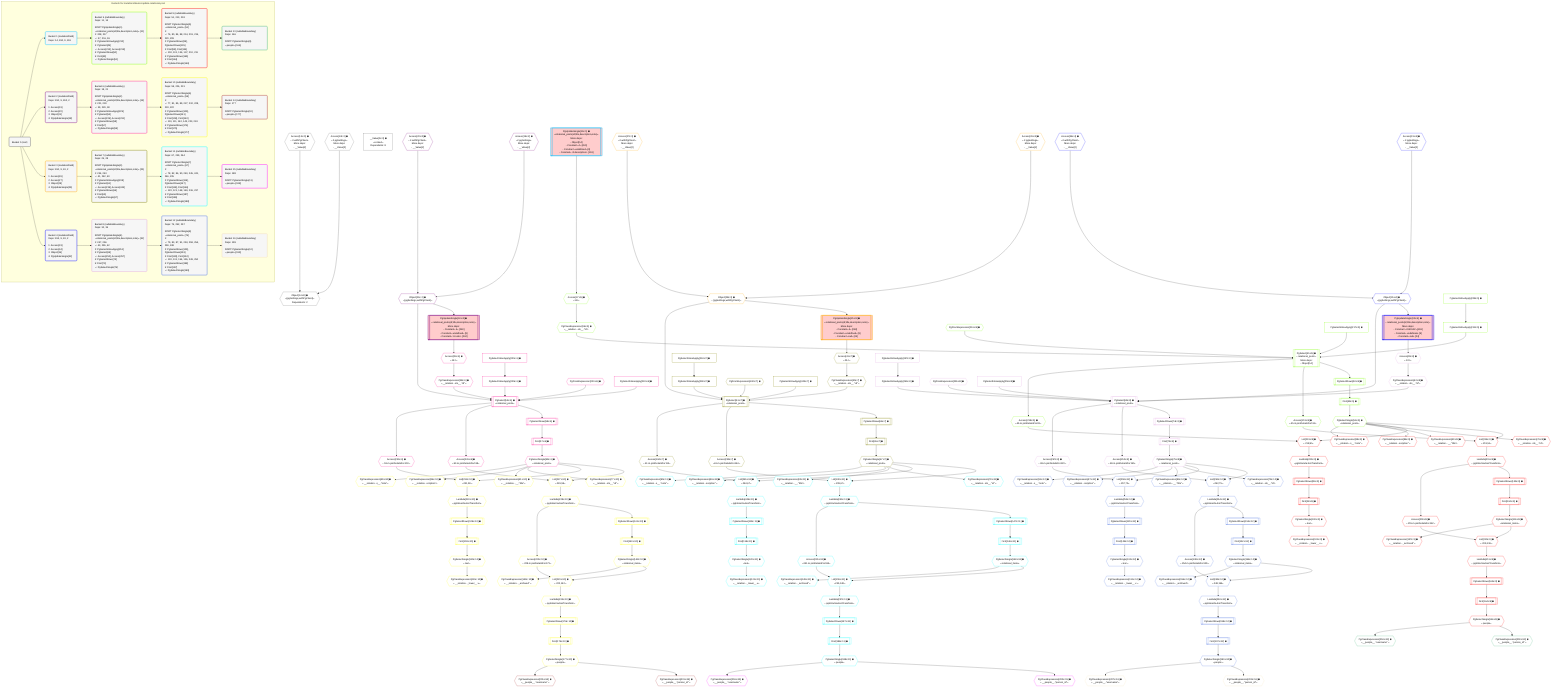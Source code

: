 %%{init: {'themeVariables': { 'fontSize': '12px'}}}%%
graph TD
    classDef path fill:#eee,stroke:#000,color:#000
    classDef plan fill:#fff,stroke-width:1px,color:#000
    classDef itemplan fill:#fff,stroke-width:2px,color:#000
    classDef unbatchedplan fill:#dff,stroke-width:1px,color:#000
    classDef sideeffectplan fill:#fcc,stroke-width:2px,color:#000
    classDef bucket fill:#f6f6f6,color:#000,stroke-width:2px,text-align:left

    subgraph "Buckets for mutations/basics/update-relational-post"
    Bucket0("Bucket 0 (root)"):::bucket
    Bucket1("Bucket 1 (mutationField)<br />Deps: 14, 260, 9, 261"):::bucket
    Bucket2("Bucket 2 (mutationField)<br />Deps: 260, 9, 262, 2<br /><br />1: Access[19]<br />2: Access[20]<br />3: Object[21]<br />4: PgUpdateSingle[18]"):::bucket
    Bucket3("Bucket 3 (mutationField)<br />Deps: 260, 9, 24, 2<br /><br />1: Access[26]<br />2: Access[27]<br />3: Object[28]<br />4: PgUpdateSingle[25]"):::bucket
    Bucket4("Bucket 4 (mutationField)<br />Deps: 263, 9, 24, 2<br /><br />1: Access[33]<br />2: Access[34]<br />3: Object[35]<br />4: PgUpdateSingle[32]"):::bucket
    Bucket5("Bucket 5 (nullableBoundary)<br />Deps: 11, 14<br /><br />ROOT PgUpdateSingle{1}ᐸrelational_posts(id;title,description,note)ᐳ[11]<br />1: 208, 217<br />ᐳ: 37, 216, 36<br />2: PgSelectInlineApply[212]<br />3: PgSelect[45]<br />ᐳ: Access[213], Access[218]<br />4: PgSelectRows[50]<br />5: First[49]<br />ᐳ: PgSelectSingle[51]"):::bucket
    Bucket6("Bucket 6 (nullableBoundary)<br />Deps: 18, 21<br /><br />ROOT PgUpdateSingle{2}ᐸrelational_posts(id;title,description,note)ᐳ[18]<br />1: 221, 230<br />ᐳ: 39, 229, 38<br />2: PgSelectInlineApply[225]<br />3: PgSelect[53]<br />ᐳ: Access[226], Access[231]<br />4: PgSelectRows[58]<br />5: First[57]<br />ᐳ: PgSelectSingle[59]"):::bucket
    Bucket7("Bucket 7 (nullableBoundary)<br />Deps: 25, 28<br /><br />ROOT PgUpdateSingle{3}ᐸrelational_posts(id;title,description,note)ᐳ[25]<br />1: 234, 243<br />ᐳ: 41, 242, 40<br />2: PgSelectInlineApply[238]<br />3: PgSelect[61]<br />ᐳ: Access[239], Access[244]<br />4: PgSelectRows[66]<br />5: First[65]<br />ᐳ: PgSelectSingle[67]"):::bucket
    Bucket8("Bucket 8 (nullableBoundary)<br />Deps: 32, 35<br /><br />ROOT PgUpdateSingle{4}ᐸrelational_posts(id;title,description,note)ᐳ[32]<br />1: 247, 256<br />ᐳ: 43, 255, 42<br />2: PgSelectInlineApply[251]<br />3: PgSelect[69]<br />ᐳ: Access[252], Access[257]<br />4: PgSelectRows[74]<br />5: First[73]<br />ᐳ: PgSelectSingle[75]"):::bucket
    Bucket9("Bucket 9 (nullableBoundary)<br />Deps: 51, 213, 218<br /><br />ROOT PgSelectSingle{5}ᐸrelational_postsᐳ[51]<br />1: <br />ᐳ: 76, 80, 84, 88, 214, 219, 215, 220, 209<br />2: PgSelectRows[99], PgSelectRows[135]<br />3: First[98], First[134]<br />ᐳ: 100, 101, 136, 137, 210, 211<br />4: PgSelectRows[165]<br />5: First[164]<br />ᐳ: PgSelectSingle[166]"):::bucket
    Bucket10("Bucket 10 (nullableBoundary)<br />Deps: 59, 226, 231<br /><br />ROOT PgSelectSingle{6}ᐸrelational_postsᐳ[59]<br />1: <br />ᐳ: 77, 81, 85, 89, 227, 232, 228, 233, 222<br />2: PgSelectRows[109], PgSelectRows[141]<br />3: First[108], First[140]<br />ᐳ: 110, 111, 142, 143, 223, 224<br />4: PgSelectRows[176]<br />5: First[175]<br />ᐳ: PgSelectSingle[177]"):::bucket
    Bucket11("Bucket 11 (nullableBoundary)<br />Deps: 67, 239, 244<br /><br />ROOT PgSelectSingle{7}ᐸrelational_postsᐳ[67]<br />1: <br />ᐳ: 78, 82, 86, 90, 240, 245, 241, 246, 235<br />2: PgSelectRows[119], PgSelectRows[147]<br />3: First[118], First[146]<br />ᐳ: 120, 121, 148, 149, 236, 237<br />4: PgSelectRows[187]<br />5: First[186]<br />ᐳ: PgSelectSingle[188]"):::bucket
    Bucket12("Bucket 12 (nullableBoundary)<br />Deps: 75, 252, 257<br /><br />ROOT PgSelectSingle{8}ᐸrelational_postsᐳ[75]<br />1: <br />ᐳ: 79, 83, 87, 91, 253, 258, 254, 259, 248<br />2: PgSelectRows[129], PgSelectRows[153]<br />3: First[128], First[152]<br />ᐳ: 130, 131, 154, 155, 249, 250<br />4: PgSelectRows[198]<br />5: First[197]<br />ᐳ: PgSelectSingle[199]"):::bucket
    Bucket13("Bucket 13 (nullableBoundary)<br />Deps: 166<br /><br />ROOT PgSelectSingle{9}ᐸpeopleᐳ[166]"):::bucket
    Bucket14("Bucket 14 (nullableBoundary)<br />Deps: 177<br /><br />ROOT PgSelectSingle{10}ᐸpeopleᐳ[177]"):::bucket
    Bucket15("Bucket 15 (nullableBoundary)<br />Deps: 188<br /><br />ROOT PgSelectSingle{11}ᐸpeopleᐳ[188]"):::bucket
    Bucket16("Bucket 16 (nullableBoundary)<br />Deps: 199<br /><br />ROOT PgSelectSingle{12}ᐸpeopleᐳ[199]"):::bucket
    end
    Bucket0 --> Bucket1 & Bucket2 & Bucket3 & Bucket4
    Bucket1 --> Bucket5
    Bucket2 --> Bucket6
    Bucket3 --> Bucket7
    Bucket4 --> Bucket8
    Bucket5 --> Bucket9
    Bucket6 --> Bucket10
    Bucket7 --> Bucket11
    Bucket8 --> Bucket12
    Bucket9 --> Bucket13
    Bucket10 --> Bucket14
    Bucket11 --> Bucket15
    Bucket12 --> Bucket16

    %% plan dependencies
    Object14{{"Object[14∈0] ➊<br />ᐸ{pgSettings,withPgClient}ᐳ<br />Dependents: 2"}}:::plan
    Access12{{"Access[12∈0] ➊<br />ᐸ2.pgSettingsᐳ<br />More deps:<br />- __Value[2]"}}:::plan
    Access13{{"Access[13∈0] ➊<br />ᐸ2.withPgClientᐳ<br />More deps:<br />- __Value[2]"}}:::plan
    Access12 & Access13 --> Object14
    __Value2["__Value[2∈0] ➊<br />ᐸcontextᐳ<br />Dependents: 8"]:::plan
    PgUpdateSingle11[["PgUpdateSingle[11∈1] ➊<br />ᐸrelational_posts(id;title,description,note)ᐳ<br />More deps:<br />- Object[14]<br />- Constantᐸ4ᐳ[260]<br />- Constantᐸundefinedᐳ[9]<br />- Constantᐸ'A description'ᐳ[261]"]]:::sideeffectplan
    PgUpdateSingle18[["PgUpdateSingle[18∈2] ➊<br />ᐸrelational_posts(id;title,description,note)ᐳ<br />More deps:<br />- Constantᐸ4ᐳ[260]<br />- Constantᐸundefinedᐳ[9]<br />- Constantᐸ'A note'ᐳ[262]"]]:::sideeffectplan
    Object21{{"Object[21∈2] ➊<br />ᐸ{pgSettings,withPgClient}ᐳ"}}:::plan
    Object21 --> PgUpdateSingle18
    Access19{{"Access[19∈2] ➊<br />ᐸ2.pgSettingsᐳ<br />More deps:<br />- __Value[2]"}}:::plan
    Access20{{"Access[20∈2] ➊<br />ᐸ2.withPgClientᐳ<br />More deps:<br />- __Value[2]"}}:::plan
    Access19 & Access20 --> Object21
    PgUpdateSingle25[["PgUpdateSingle[25∈3] ➊<br />ᐸrelational_posts(id;title,description,note)ᐳ<br />More deps:<br />- Constantᐸ4ᐳ[260]<br />- Constantᐸundefinedᐳ[9]<br />- Constantᐸnullᐳ[24]"]]:::sideeffectplan
    Object28{{"Object[28∈3] ➊<br />ᐸ{pgSettings,withPgClient}ᐳ"}}:::plan
    Object28 --> PgUpdateSingle25
    Access26{{"Access[26∈3] ➊<br />ᐸ2.pgSettingsᐳ<br />More deps:<br />- __Value[2]"}}:::plan
    Access27{{"Access[27∈3] ➊<br />ᐸ2.withPgClientᐳ<br />More deps:<br />- __Value[2]"}}:::plan
    Access26 & Access27 --> Object28
    PgUpdateSingle32[["PgUpdateSingle[32∈4] ➊<br />ᐸrelational_posts(id;title,description,note)ᐳ<br />More deps:<br />- Constantᐸ3141592ᐳ[263]<br />- Constantᐸundefinedᐳ[9]<br />- Constantᐸnullᐳ[24]"]]:::sideeffectplan
    Object35{{"Object[35∈4] ➊<br />ᐸ{pgSettings,withPgClient}ᐳ"}}:::plan
    Object35 --> PgUpdateSingle32
    Access33{{"Access[33∈4] ➊<br />ᐸ2.pgSettingsᐳ<br />More deps:<br />- __Value[2]"}}:::plan
    Access34{{"Access[34∈4] ➊<br />ᐸ2.withPgClientᐳ<br />More deps:<br />- __Value[2]"}}:::plan
    Access33 & Access34 --> Object35
    PgSelect45[["PgSelect[45∈5] ➊<br />ᐸrelational_postsᐳ<br />More deps:<br />- Object[14]"]]:::plan
    PgClassExpression36{{"PgClassExpression[36∈5] ➊<br />ᐸ__relation...sts__.”id”ᐳ"}}:::plan
    PgSelectInlineApply212["PgSelectInlineApply[212∈5] ➊"]:::plan
    PgFromExpression216{{"PgFromExpression[216∈5] ➊"}}:::plan
    PgSelectInlineApply217["PgSelectInlineApply[217∈5] ➊"]:::plan
    PgClassExpression36 & PgSelectInlineApply212 & PgFromExpression216 & PgSelectInlineApply217 --> PgSelect45
    Access37{{"Access[37∈5] ➊<br />ᐸ11.tᐳ"}}:::plan
    Access37 --> PgClassExpression36
    PgUpdateSingle11 --> Access37
    First49[["First[49∈5] ➊"]]:::plan
    PgSelectRows50[["PgSelectRows[50∈5] ➊"]]:::plan
    PgSelectRows50 --> First49
    PgSelect45 --> PgSelectRows50
    PgSelectSingle51{{"PgSelectSingle[51∈5] ➊<br />ᐸrelational_postsᐳ"}}:::plan
    First49 --> PgSelectSingle51
    PgSelectInlineApply208["PgSelectInlineApply[208∈5] ➊"]:::plan
    PgSelectInlineApply208 --> PgSelectInlineApply212
    Access213{{"Access[213∈5] ➊<br />ᐸ45.m.joinDetailsFor132ᐳ"}}:::plan
    PgSelect45 --> Access213
    Access218{{"Access[218∈5] ➊<br />ᐸ45.m.joinDetailsFor93ᐳ"}}:::plan
    PgSelect45 --> Access218
    PgSelect53[["PgSelect[53∈6] ➊<br />ᐸrelational_postsᐳ"]]:::plan
    PgClassExpression38{{"PgClassExpression[38∈6] ➊<br />ᐸ__relation...sts__.”id”ᐳ"}}:::plan
    PgSelectInlineApply225["PgSelectInlineApply[225∈6] ➊"]:::plan
    PgFromExpression229{{"PgFromExpression[229∈6] ➊"}}:::plan
    PgSelectInlineApply230["PgSelectInlineApply[230∈6] ➊"]:::plan
    Object21 & PgClassExpression38 & PgSelectInlineApply225 & PgFromExpression229 & PgSelectInlineApply230 --> PgSelect53
    Access39{{"Access[39∈6] ➊<br />ᐸ18.tᐳ"}}:::plan
    Access39 --> PgClassExpression38
    PgUpdateSingle18 --> Access39
    First57[["First[57∈6] ➊"]]:::plan
    PgSelectRows58[["PgSelectRows[58∈6] ➊"]]:::plan
    PgSelectRows58 --> First57
    PgSelect53 --> PgSelectRows58
    PgSelectSingle59{{"PgSelectSingle[59∈6] ➊<br />ᐸrelational_postsᐳ"}}:::plan
    First57 --> PgSelectSingle59
    PgSelectInlineApply221["PgSelectInlineApply[221∈6] ➊"]:::plan
    PgSelectInlineApply221 --> PgSelectInlineApply225
    Access226{{"Access[226∈6] ➊<br />ᐸ53.m.joinDetailsFor138ᐳ"}}:::plan
    PgSelect53 --> Access226
    Access231{{"Access[231∈6] ➊<br />ᐸ53.m.joinDetailsFor103ᐳ"}}:::plan
    PgSelect53 --> Access231
    PgSelect61[["PgSelect[61∈7] ➊<br />ᐸrelational_postsᐳ"]]:::plan
    PgClassExpression40{{"PgClassExpression[40∈7] ➊<br />ᐸ__relation...sts__.”id”ᐳ"}}:::plan
    PgSelectInlineApply238["PgSelectInlineApply[238∈7] ➊"]:::plan
    PgFromExpression242{{"PgFromExpression[242∈7] ➊"}}:::plan
    PgSelectInlineApply243["PgSelectInlineApply[243∈7] ➊"]:::plan
    Object28 & PgClassExpression40 & PgSelectInlineApply238 & PgFromExpression242 & PgSelectInlineApply243 --> PgSelect61
    Access41{{"Access[41∈7] ➊<br />ᐸ25.tᐳ"}}:::plan
    Access41 --> PgClassExpression40
    PgUpdateSingle25 --> Access41
    First65[["First[65∈7] ➊"]]:::plan
    PgSelectRows66[["PgSelectRows[66∈7] ➊"]]:::plan
    PgSelectRows66 --> First65
    PgSelect61 --> PgSelectRows66
    PgSelectSingle67{{"PgSelectSingle[67∈7] ➊<br />ᐸrelational_postsᐳ"}}:::plan
    First65 --> PgSelectSingle67
    PgSelectInlineApply234["PgSelectInlineApply[234∈7] ➊"]:::plan
    PgSelectInlineApply234 --> PgSelectInlineApply238
    Access239{{"Access[239∈7] ➊<br />ᐸ61.m.joinDetailsFor144ᐳ"}}:::plan
    PgSelect61 --> Access239
    Access244{{"Access[244∈7] ➊<br />ᐸ61.m.joinDetailsFor113ᐳ"}}:::plan
    PgSelect61 --> Access244
    PgSelect69[["PgSelect[69∈8] ➊<br />ᐸrelational_postsᐳ"]]:::plan
    PgClassExpression42{{"PgClassExpression[42∈8] ➊<br />ᐸ__relation...sts__.”id”ᐳ"}}:::plan
    PgSelectInlineApply251["PgSelectInlineApply[251∈8] ➊"]:::plan
    PgFromExpression255{{"PgFromExpression[255∈8] ➊"}}:::plan
    PgSelectInlineApply256["PgSelectInlineApply[256∈8] ➊"]:::plan
    Object35 & PgClassExpression42 & PgSelectInlineApply251 & PgFromExpression255 & PgSelectInlineApply256 --> PgSelect69
    Access43{{"Access[43∈8] ➊<br />ᐸ32.tᐳ"}}:::plan
    Access43 --> PgClassExpression42
    PgUpdateSingle32 --> Access43
    First73[["First[73∈8] ➊"]]:::plan
    PgSelectRows74[["PgSelectRows[74∈8] ➊"]]:::plan
    PgSelectRows74 --> First73
    PgSelect69 --> PgSelectRows74
    PgSelectSingle75{{"PgSelectSingle[75∈8] ➊<br />ᐸrelational_postsᐳ"}}:::plan
    First73 --> PgSelectSingle75
    PgSelectInlineApply247["PgSelectInlineApply[247∈8] ➊"]:::plan
    PgSelectInlineApply247 --> PgSelectInlineApply251
    Access252{{"Access[252∈8] ➊<br />ᐸ69.m.joinDetailsFor150ᐳ"}}:::plan
    PgSelect69 --> Access252
    Access257{{"Access[257∈8] ➊<br />ᐸ69.m.joinDetailsFor123ᐳ"}}:::plan
    PgSelect69 --> Access257
    List210{{"List[210∈9] ➊<br />ᐸ209,136ᐳ"}}:::plan
    Access209{{"Access[209∈9] ➊<br />ᐸ215.m.joinDetailsFor162ᐳ"}}:::plan
    PgSelectSingle136{{"PgSelectSingle[136∈9] ➊<br />ᐸrelational_itemsᐳ"}}:::plan
    Access209 & PgSelectSingle136 --> List210
    List214{{"List[214∈9] ➊<br />ᐸ213,51ᐳ"}}:::plan
    Access213 & PgSelectSingle51 --> List214
    List219{{"List[219∈9] ➊<br />ᐸ218,51ᐳ"}}:::plan
    Access218 & PgSelectSingle51 --> List219
    PgClassExpression76{{"PgClassExpression[76∈9] ➊<br />ᐸ__relation...sts__.”id”ᐳ"}}:::plan
    PgSelectSingle51 --> PgClassExpression76
    PgClassExpression80{{"PgClassExpression[80∈9] ➊<br />ᐸ__relation...__.”title”ᐳ"}}:::plan
    PgSelectSingle51 --> PgClassExpression80
    PgClassExpression84{{"PgClassExpression[84∈9] ➊<br />ᐸ__relation...scription”ᐳ"}}:::plan
    PgSelectSingle51 --> PgClassExpression84
    PgClassExpression88{{"PgClassExpression[88∈9] ➊<br />ᐸ__relation...s__.”note”ᐳ"}}:::plan
    PgSelectSingle51 --> PgClassExpression88
    First98[["First[98∈9] ➊"]]:::plan
    PgSelectRows99[["PgSelectRows[99∈9] ➊"]]:::plan
    PgSelectRows99 --> First98
    Lambda220{{"Lambda[220∈9] ➊<br />ᐸpgInlineViaJoinTransformᐳ"}}:::plan
    Lambda220 --> PgSelectRows99
    PgSelectSingle100{{"PgSelectSingle[100∈9] ➊<br />ᐸtextᐳ"}}:::plan
    First98 --> PgSelectSingle100
    PgClassExpression101{{"PgClassExpression[101∈9] ➊<br />ᐸ__relation..._lower__.vᐳ"}}:::plan
    PgSelectSingle100 --> PgClassExpression101
    First134[["First[134∈9] ➊"]]:::plan
    PgSelectRows135[["PgSelectRows[135∈9] ➊"]]:::plan
    PgSelectRows135 --> First134
    Lambda215{{"Lambda[215∈9] ➊<br />ᐸpgInlineViaJoinTransformᐳ"}}:::plan
    Lambda215 --> PgSelectRows135
    First134 --> PgSelectSingle136
    PgClassExpression137{{"PgClassExpression[137∈9] ➊<br />ᐸ__relation..._archived”ᐳ"}}:::plan
    PgSelectSingle136 --> PgClassExpression137
    First164[["First[164∈9] ➊"]]:::plan
    PgSelectRows165[["PgSelectRows[165∈9] ➊"]]:::plan
    PgSelectRows165 --> First164
    Lambda211{{"Lambda[211∈9] ➊<br />ᐸpgInlineViaJoinTransformᐳ"}}:::plan
    Lambda211 --> PgSelectRows165
    PgSelectSingle166{{"PgSelectSingle[166∈9] ➊<br />ᐸpeopleᐳ"}}:::plan
    First164 --> PgSelectSingle166
    Lambda215 --> Access209
    List210 --> Lambda211
    List214 --> Lambda215
    List219 --> Lambda220
    List223{{"List[223∈10] ➊<br />ᐸ222,142ᐳ"}}:::plan
    Access222{{"Access[222∈10] ➊<br />ᐸ228.m.joinDetailsFor173ᐳ"}}:::plan
    PgSelectSingle142{{"PgSelectSingle[142∈10] ➊<br />ᐸrelational_itemsᐳ"}}:::plan
    Access222 & PgSelectSingle142 --> List223
    List227{{"List[227∈10] ➊<br />ᐸ226,59ᐳ"}}:::plan
    Access226 & PgSelectSingle59 --> List227
    List232{{"List[232∈10] ➊<br />ᐸ231,59ᐳ"}}:::plan
    Access231 & PgSelectSingle59 --> List232
    PgClassExpression77{{"PgClassExpression[77∈10] ➊<br />ᐸ__relation...sts__.”id”ᐳ"}}:::plan
    PgSelectSingle59 --> PgClassExpression77
    PgClassExpression81{{"PgClassExpression[81∈10] ➊<br />ᐸ__relation...__.”title”ᐳ"}}:::plan
    PgSelectSingle59 --> PgClassExpression81
    PgClassExpression85{{"PgClassExpression[85∈10] ➊<br />ᐸ__relation...scription”ᐳ"}}:::plan
    PgSelectSingle59 --> PgClassExpression85
    PgClassExpression89{{"PgClassExpression[89∈10] ➊<br />ᐸ__relation...s__.”note”ᐳ"}}:::plan
    PgSelectSingle59 --> PgClassExpression89
    First108[["First[108∈10] ➊"]]:::plan
    PgSelectRows109[["PgSelectRows[109∈10] ➊"]]:::plan
    PgSelectRows109 --> First108
    Lambda233{{"Lambda[233∈10] ➊<br />ᐸpgInlineViaJoinTransformᐳ"}}:::plan
    Lambda233 --> PgSelectRows109
    PgSelectSingle110{{"PgSelectSingle[110∈10] ➊<br />ᐸtextᐳ"}}:::plan
    First108 --> PgSelectSingle110
    PgClassExpression111{{"PgClassExpression[111∈10] ➊<br />ᐸ__relation..._lower__.vᐳ"}}:::plan
    PgSelectSingle110 --> PgClassExpression111
    First140[["First[140∈10] ➊"]]:::plan
    PgSelectRows141[["PgSelectRows[141∈10] ➊"]]:::plan
    PgSelectRows141 --> First140
    Lambda228{{"Lambda[228∈10] ➊<br />ᐸpgInlineViaJoinTransformᐳ"}}:::plan
    Lambda228 --> PgSelectRows141
    First140 --> PgSelectSingle142
    PgClassExpression143{{"PgClassExpression[143∈10] ➊<br />ᐸ__relation..._archived”ᐳ"}}:::plan
    PgSelectSingle142 --> PgClassExpression143
    First175[["First[175∈10] ➊"]]:::plan
    PgSelectRows176[["PgSelectRows[176∈10] ➊"]]:::plan
    PgSelectRows176 --> First175
    Lambda224{{"Lambda[224∈10] ➊<br />ᐸpgInlineViaJoinTransformᐳ"}}:::plan
    Lambda224 --> PgSelectRows176
    PgSelectSingle177{{"PgSelectSingle[177∈10] ➊<br />ᐸpeopleᐳ"}}:::plan
    First175 --> PgSelectSingle177
    Lambda228 --> Access222
    List223 --> Lambda224
    List227 --> Lambda228
    List232 --> Lambda233
    List236{{"List[236∈11] ➊<br />ᐸ235,148ᐳ"}}:::plan
    Access235{{"Access[235∈11] ➊<br />ᐸ241.m.joinDetailsFor184ᐳ"}}:::plan
    PgSelectSingle148{{"PgSelectSingle[148∈11] ➊<br />ᐸrelational_itemsᐳ"}}:::plan
    Access235 & PgSelectSingle148 --> List236
    List240{{"List[240∈11] ➊<br />ᐸ239,67ᐳ"}}:::plan
    Access239 & PgSelectSingle67 --> List240
    List245{{"List[245∈11] ➊<br />ᐸ244,67ᐳ"}}:::plan
    Access244 & PgSelectSingle67 --> List245
    PgClassExpression78{{"PgClassExpression[78∈11] ➊<br />ᐸ__relation...sts__.”id”ᐳ"}}:::plan
    PgSelectSingle67 --> PgClassExpression78
    PgClassExpression82{{"PgClassExpression[82∈11] ➊<br />ᐸ__relation...__.”title”ᐳ"}}:::plan
    PgSelectSingle67 --> PgClassExpression82
    PgClassExpression86{{"PgClassExpression[86∈11] ➊<br />ᐸ__relation...scription”ᐳ"}}:::plan
    PgSelectSingle67 --> PgClassExpression86
    PgClassExpression90{{"PgClassExpression[90∈11] ➊<br />ᐸ__relation...s__.”note”ᐳ"}}:::plan
    PgSelectSingle67 --> PgClassExpression90
    First118[["First[118∈11] ➊"]]:::plan
    PgSelectRows119[["PgSelectRows[119∈11] ➊"]]:::plan
    PgSelectRows119 --> First118
    Lambda246{{"Lambda[246∈11] ➊<br />ᐸpgInlineViaJoinTransformᐳ"}}:::plan
    Lambda246 --> PgSelectRows119
    PgSelectSingle120{{"PgSelectSingle[120∈11] ➊<br />ᐸtextᐳ"}}:::plan
    First118 --> PgSelectSingle120
    PgClassExpression121{{"PgClassExpression[121∈11] ➊<br />ᐸ__relation..._lower__.vᐳ"}}:::plan
    PgSelectSingle120 --> PgClassExpression121
    First146[["First[146∈11] ➊"]]:::plan
    PgSelectRows147[["PgSelectRows[147∈11] ➊"]]:::plan
    PgSelectRows147 --> First146
    Lambda241{{"Lambda[241∈11] ➊<br />ᐸpgInlineViaJoinTransformᐳ"}}:::plan
    Lambda241 --> PgSelectRows147
    First146 --> PgSelectSingle148
    PgClassExpression149{{"PgClassExpression[149∈11] ➊<br />ᐸ__relation..._archived”ᐳ"}}:::plan
    PgSelectSingle148 --> PgClassExpression149
    First186[["First[186∈11] ➊"]]:::plan
    PgSelectRows187[["PgSelectRows[187∈11] ➊"]]:::plan
    PgSelectRows187 --> First186
    Lambda237{{"Lambda[237∈11] ➊<br />ᐸpgInlineViaJoinTransformᐳ"}}:::plan
    Lambda237 --> PgSelectRows187
    PgSelectSingle188{{"PgSelectSingle[188∈11] ➊<br />ᐸpeopleᐳ"}}:::plan
    First186 --> PgSelectSingle188
    Lambda241 --> Access235
    List236 --> Lambda237
    List240 --> Lambda241
    List245 --> Lambda246
    List249{{"List[249∈12] ➊<br />ᐸ248,154ᐳ"}}:::plan
    Access248{{"Access[248∈12] ➊<br />ᐸ254.m.joinDetailsFor195ᐳ"}}:::plan
    PgSelectSingle154{{"PgSelectSingle[154∈12] ➊<br />ᐸrelational_itemsᐳ"}}:::plan
    Access248 & PgSelectSingle154 --> List249
    List253{{"List[253∈12] ➊<br />ᐸ252,75ᐳ"}}:::plan
    Access252 & PgSelectSingle75 --> List253
    List258{{"List[258∈12] ➊<br />ᐸ257,75ᐳ"}}:::plan
    Access257 & PgSelectSingle75 --> List258
    PgClassExpression79{{"PgClassExpression[79∈12] ➊<br />ᐸ__relation...sts__.”id”ᐳ"}}:::plan
    PgSelectSingle75 --> PgClassExpression79
    PgClassExpression83{{"PgClassExpression[83∈12] ➊<br />ᐸ__relation...__.”title”ᐳ"}}:::plan
    PgSelectSingle75 --> PgClassExpression83
    PgClassExpression87{{"PgClassExpression[87∈12] ➊<br />ᐸ__relation...scription”ᐳ"}}:::plan
    PgSelectSingle75 --> PgClassExpression87
    PgClassExpression91{{"PgClassExpression[91∈12] ➊<br />ᐸ__relation...s__.”note”ᐳ"}}:::plan
    PgSelectSingle75 --> PgClassExpression91
    First128[["First[128∈12] ➊"]]:::plan
    PgSelectRows129[["PgSelectRows[129∈12] ➊"]]:::plan
    PgSelectRows129 --> First128
    Lambda259{{"Lambda[259∈12] ➊<br />ᐸpgInlineViaJoinTransformᐳ"}}:::plan
    Lambda259 --> PgSelectRows129
    PgSelectSingle130{{"PgSelectSingle[130∈12] ➊<br />ᐸtextᐳ"}}:::plan
    First128 --> PgSelectSingle130
    PgClassExpression131{{"PgClassExpression[131∈12] ➊<br />ᐸ__relation..._lower__.vᐳ"}}:::plan
    PgSelectSingle130 --> PgClassExpression131
    First152[["First[152∈12] ➊"]]:::plan
    PgSelectRows153[["PgSelectRows[153∈12] ➊"]]:::plan
    PgSelectRows153 --> First152
    Lambda254{{"Lambda[254∈12] ➊<br />ᐸpgInlineViaJoinTransformᐳ"}}:::plan
    Lambda254 --> PgSelectRows153
    First152 --> PgSelectSingle154
    PgClassExpression155{{"PgClassExpression[155∈12] ➊<br />ᐸ__relation..._archived”ᐳ"}}:::plan
    PgSelectSingle154 --> PgClassExpression155
    First197[["First[197∈12] ➊"]]:::plan
    PgSelectRows198[["PgSelectRows[198∈12] ➊"]]:::plan
    PgSelectRows198 --> First197
    Lambda250{{"Lambda[250∈12] ➊<br />ᐸpgInlineViaJoinTransformᐳ"}}:::plan
    Lambda250 --> PgSelectRows198
    PgSelectSingle199{{"PgSelectSingle[199∈12] ➊<br />ᐸpeopleᐳ"}}:::plan
    First197 --> PgSelectSingle199
    Lambda254 --> Access248
    List249 --> Lambda250
    List253 --> Lambda254
    List258 --> Lambda259
    PgClassExpression200{{"PgClassExpression[200∈13] ➊<br />ᐸ__people__.”person_id”ᐳ"}}:::plan
    PgSelectSingle166 --> PgClassExpression200
    PgClassExpression204{{"PgClassExpression[204∈13] ➊<br />ᐸ__people__.”username”ᐳ"}}:::plan
    PgSelectSingle166 --> PgClassExpression204
    PgClassExpression201{{"PgClassExpression[201∈14] ➊<br />ᐸ__people__.”person_id”ᐳ"}}:::plan
    PgSelectSingle177 --> PgClassExpression201
    PgClassExpression205{{"PgClassExpression[205∈14] ➊<br />ᐸ__people__.”username”ᐳ"}}:::plan
    PgSelectSingle177 --> PgClassExpression205
    PgClassExpression202{{"PgClassExpression[202∈15] ➊<br />ᐸ__people__.”person_id”ᐳ"}}:::plan
    PgSelectSingle188 --> PgClassExpression202
    PgClassExpression206{{"PgClassExpression[206∈15] ➊<br />ᐸ__people__.”username”ᐳ"}}:::plan
    PgSelectSingle188 --> PgClassExpression206
    PgClassExpression203{{"PgClassExpression[203∈16] ➊<br />ᐸ__people__.”person_id”ᐳ"}}:::plan
    PgSelectSingle199 --> PgClassExpression203
    PgClassExpression207{{"PgClassExpression[207∈16] ➊<br />ᐸ__people__.”username”ᐳ"}}:::plan
    PgSelectSingle199 --> PgClassExpression207

    %% define steps
    classDef bucket0 stroke:#696969
    class Bucket0,__Value2,Access12,Access13,Object14 bucket0
    classDef bucket1 stroke:#00bfff
    class Bucket1,PgUpdateSingle11 bucket1
    classDef bucket2 stroke:#7f007f
    class Bucket2,PgUpdateSingle18,Access19,Access20,Object21 bucket2
    classDef bucket3 stroke:#ffa500
    class Bucket3,PgUpdateSingle25,Access26,Access27,Object28 bucket3
    classDef bucket4 stroke:#0000ff
    class Bucket4,PgUpdateSingle32,Access33,Access34,Object35 bucket4
    classDef bucket5 stroke:#7fff00
    class Bucket5,PgClassExpression36,Access37,PgSelect45,First49,PgSelectRows50,PgSelectSingle51,PgSelectInlineApply208,PgSelectInlineApply212,Access213,PgFromExpression216,PgSelectInlineApply217,Access218 bucket5
    classDef bucket6 stroke:#ff1493
    class Bucket6,PgClassExpression38,Access39,PgSelect53,First57,PgSelectRows58,PgSelectSingle59,PgSelectInlineApply221,PgSelectInlineApply225,Access226,PgFromExpression229,PgSelectInlineApply230,Access231 bucket6
    classDef bucket7 stroke:#808000
    class Bucket7,PgClassExpression40,Access41,PgSelect61,First65,PgSelectRows66,PgSelectSingle67,PgSelectInlineApply234,PgSelectInlineApply238,Access239,PgFromExpression242,PgSelectInlineApply243,Access244 bucket7
    classDef bucket8 stroke:#dda0dd
    class Bucket8,PgClassExpression42,Access43,PgSelect69,First73,PgSelectRows74,PgSelectSingle75,PgSelectInlineApply247,PgSelectInlineApply251,Access252,PgFromExpression255,PgSelectInlineApply256,Access257 bucket8
    classDef bucket9 stroke:#ff0000
    class Bucket9,PgClassExpression76,PgClassExpression80,PgClassExpression84,PgClassExpression88,First98,PgSelectRows99,PgSelectSingle100,PgClassExpression101,First134,PgSelectRows135,PgSelectSingle136,PgClassExpression137,First164,PgSelectRows165,PgSelectSingle166,Access209,List210,Lambda211,List214,Lambda215,List219,Lambda220 bucket9
    classDef bucket10 stroke:#ffff00
    class Bucket10,PgClassExpression77,PgClassExpression81,PgClassExpression85,PgClassExpression89,First108,PgSelectRows109,PgSelectSingle110,PgClassExpression111,First140,PgSelectRows141,PgSelectSingle142,PgClassExpression143,First175,PgSelectRows176,PgSelectSingle177,Access222,List223,Lambda224,List227,Lambda228,List232,Lambda233 bucket10
    classDef bucket11 stroke:#00ffff
    class Bucket11,PgClassExpression78,PgClassExpression82,PgClassExpression86,PgClassExpression90,First118,PgSelectRows119,PgSelectSingle120,PgClassExpression121,First146,PgSelectRows147,PgSelectSingle148,PgClassExpression149,First186,PgSelectRows187,PgSelectSingle188,Access235,List236,Lambda237,List240,Lambda241,List245,Lambda246 bucket11
    classDef bucket12 stroke:#4169e1
    class Bucket12,PgClassExpression79,PgClassExpression83,PgClassExpression87,PgClassExpression91,First128,PgSelectRows129,PgSelectSingle130,PgClassExpression131,First152,PgSelectRows153,PgSelectSingle154,PgClassExpression155,First197,PgSelectRows198,PgSelectSingle199,Access248,List249,Lambda250,List253,Lambda254,List258,Lambda259 bucket12
    classDef bucket13 stroke:#3cb371
    class Bucket13,PgClassExpression200,PgClassExpression204 bucket13
    classDef bucket14 stroke:#a52a2a
    class Bucket14,PgClassExpression201,PgClassExpression205 bucket14
    classDef bucket15 stroke:#ff00ff
    class Bucket15,PgClassExpression202,PgClassExpression206 bucket15
    classDef bucket16 stroke:#f5deb3
    class Bucket16,PgClassExpression203,PgClassExpression207 bucket16